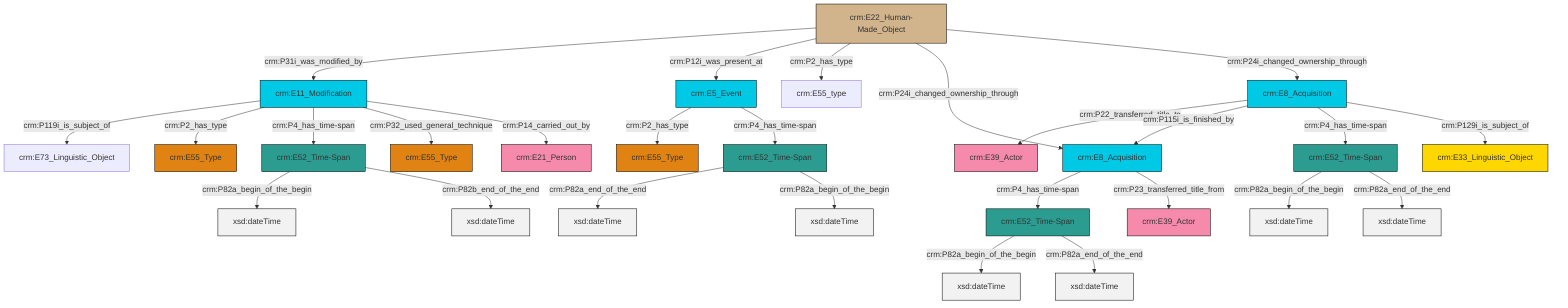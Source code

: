 graph TD
classDef Literal fill:#f2f2f2,stroke:#000000;
classDef CRM_Entity fill:#FFFFFF,stroke:#000000;
classDef Temporal_Entity fill:#00C9E6, stroke:#000000;
classDef Type fill:#E18312, stroke:#000000;
classDef Time-Span fill:#2C9C91, stroke:#000000;
classDef Appellation fill:#FFEB7F, stroke:#000000;
classDef Place fill:#008836, stroke:#000000;
classDef Persistent_Item fill:#B266B2, stroke:#000000;
classDef Conceptual_Object fill:#FFD700, stroke:#000000;
classDef Physical_Thing fill:#D2B48C, stroke:#000000;
classDef Actor fill:#f58aad, stroke:#000000;
classDef PC_Classes fill:#4ce600, stroke:#000000;
classDef Multi fill:#cccccc,stroke:#000000;

0["crm:E11_Modification"]:::Temporal_Entity -->|crm:P119i_is_subject_of| 4["crm:E73_Linguistic_Object"]:::Default
5["crm:E22_Human-Made_Object"]:::Physical_Thing -->|crm:P31i_was_modified_by| 0["crm:E11_Modification"]:::Temporal_Entity
0["crm:E11_Modification"]:::Temporal_Entity -->|crm:P2_has_type| 10["crm:E55_Type"]:::Type
12["crm:E8_Acquisition"]:::Temporal_Entity -->|crm:P22_transferred_title_to| 13["crm:E39_Actor"]:::Actor
14["crm:E5_Event"]:::Temporal_Entity -->|crm:P2_has_type| 15["crm:E55_Type"]:::Type
12["crm:E8_Acquisition"]:::Temporal_Entity -->|crm:P115i_is_finished_by| 18["crm:E8_Acquisition"]:::Temporal_Entity
0["crm:E11_Modification"]:::Temporal_Entity -->|crm:P4_has_time-span| 16["crm:E52_Time-Span"]:::Time-Span
19["crm:E52_Time-Span"]:::Time-Span -->|crm:P82a_end_of_the_end| 20[xsd:dateTime]:::Literal
12["crm:E8_Acquisition"]:::Temporal_Entity -->|crm:P4_has_time-span| 22["crm:E52_Time-Span"]:::Time-Span
5["crm:E22_Human-Made_Object"]:::Physical_Thing -->|crm:P12i_was_present_at| 14["crm:E5_Event"]:::Temporal_Entity
18["crm:E8_Acquisition"]:::Temporal_Entity -->|crm:P4_has_time-span| 2["crm:E52_Time-Span"]:::Time-Span
12["crm:E8_Acquisition"]:::Temporal_Entity -->|crm:P129i_is_subject_of| 25["crm:E33_Linguistic_Object"]:::Conceptual_Object
0["crm:E11_Modification"]:::Temporal_Entity -->|crm:P32_used_general_technique| 26["crm:E55_Type"]:::Type
16["crm:E52_Time-Span"]:::Time-Span -->|crm:P82a_begin_of_the_begin| 27[xsd:dateTime]:::Literal
19["crm:E52_Time-Span"]:::Time-Span -->|crm:P82a_begin_of_the_begin| 28[xsd:dateTime]:::Literal
0["crm:E11_Modification"]:::Temporal_Entity -->|crm:P14_carried_out_by| 8["crm:E21_Person"]:::Actor
5["crm:E22_Human-Made_Object"]:::Physical_Thing -->|crm:P2_has_type| 6["crm:E55_type"]:::Default
5["crm:E22_Human-Made_Object"]:::Physical_Thing -->|crm:P24i_changed_ownership_through| 18["crm:E8_Acquisition"]:::Temporal_Entity
2["crm:E52_Time-Span"]:::Time-Span -->|crm:P82a_begin_of_the_begin| 30[xsd:dateTime]:::Literal
18["crm:E8_Acquisition"]:::Temporal_Entity -->|crm:P23_transferred_title_from| 32["crm:E39_Actor"]:::Actor
22["crm:E52_Time-Span"]:::Time-Span -->|crm:P82a_begin_of_the_begin| 35[xsd:dateTime]:::Literal
16["crm:E52_Time-Span"]:::Time-Span -->|crm:P82b_end_of_the_end| 36[xsd:dateTime]:::Literal
22["crm:E52_Time-Span"]:::Time-Span -->|crm:P82a_end_of_the_end| 38[xsd:dateTime]:::Literal
5["crm:E22_Human-Made_Object"]:::Physical_Thing -->|crm:P24i_changed_ownership_through| 12["crm:E8_Acquisition"]:::Temporal_Entity
14["crm:E5_Event"]:::Temporal_Entity -->|crm:P4_has_time-span| 19["crm:E52_Time-Span"]:::Time-Span
2["crm:E52_Time-Span"]:::Time-Span -->|crm:P82a_end_of_the_end| 42[xsd:dateTime]:::Literal
